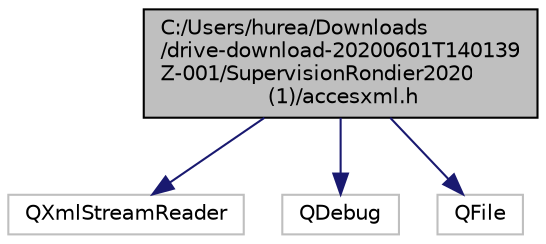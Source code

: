 digraph "C:/Users/hurea/Downloads/drive-download-20200601T140139Z-001/SupervisionRondier2020 (1)/accesxml.h"
{
 // LATEX_PDF_SIZE
  edge [fontname="Helvetica",fontsize="10",labelfontname="Helvetica",labelfontsize="10"];
  node [fontname="Helvetica",fontsize="10",shape=record];
  Node1 [label="C:/Users/hurea/Downloads\l/drive-download-20200601T140139\lZ-001/SupervisionRondier2020\l (1)/accesxml.h",height=0.2,width=0.4,color="black", fillcolor="grey75", style="filled", fontcolor="black",tooltip="Déclaration de la classe AccesXML."];
  Node1 -> Node2 [color="midnightblue",fontsize="10",style="solid",fontname="Helvetica"];
  Node2 [label="QXmlStreamReader",height=0.2,width=0.4,color="grey75", fillcolor="white", style="filled",tooltip=" "];
  Node1 -> Node3 [color="midnightblue",fontsize="10",style="solid",fontname="Helvetica"];
  Node3 [label="QDebug",height=0.2,width=0.4,color="grey75", fillcolor="white", style="filled",tooltip=" "];
  Node1 -> Node4 [color="midnightblue",fontsize="10",style="solid",fontname="Helvetica"];
  Node4 [label="QFile",height=0.2,width=0.4,color="grey75", fillcolor="white", style="filled",tooltip=" "];
}
